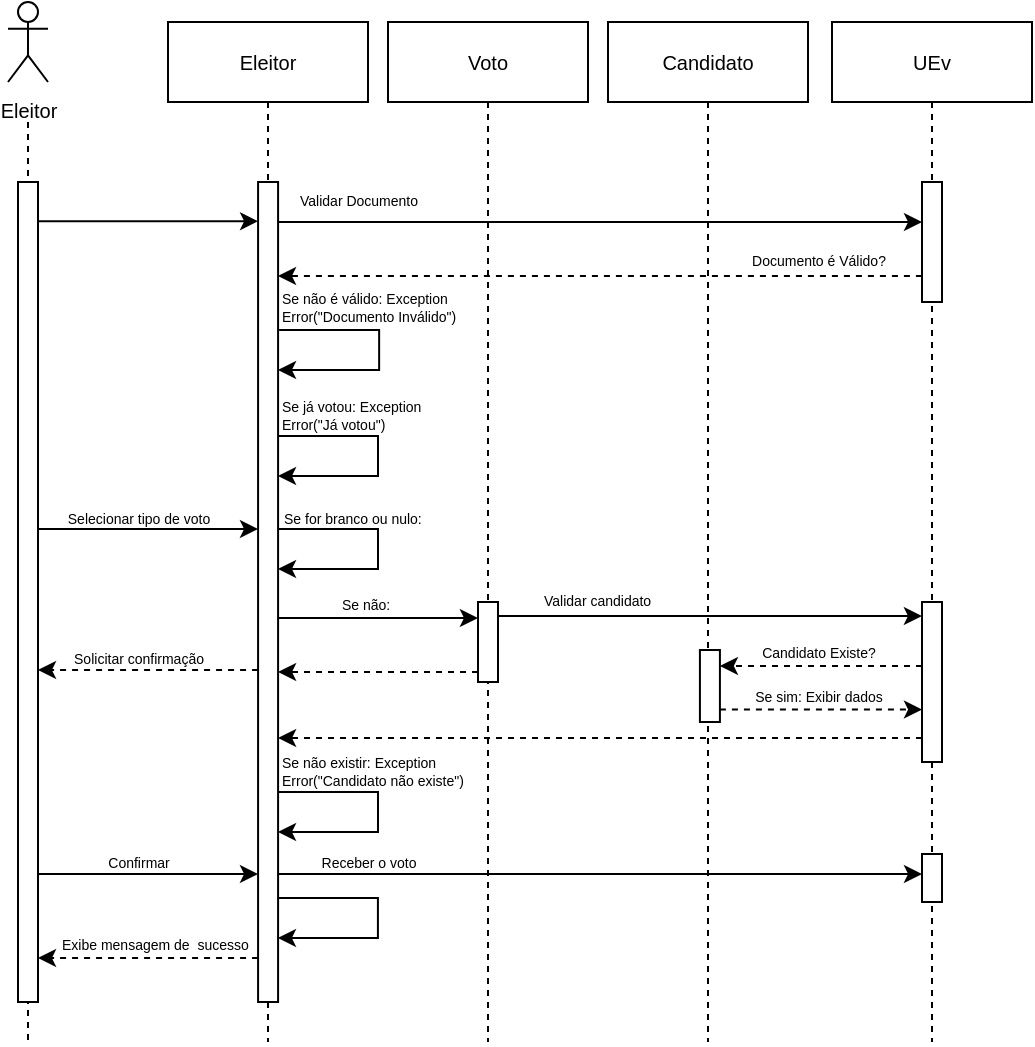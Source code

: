 <mxfile version="28.2.1">
  <diagram name="Página-1" id="Q3KTrH_Cg-qdvFPdpqpn">
    <mxGraphModel dx="1091" dy="431" grid="1" gridSize="10" guides="1" tooltips="1" connect="1" arrows="1" fold="1" page="1" pageScale="1" pageWidth="827" pageHeight="1169" math="0" shadow="0">
      <root>
        <mxCell id="0" />
        <mxCell id="1" parent="0" />
        <mxCell id="zSkQ0qeUGLdLpaIA1OXH-1" value="" style="endArrow=classic;html=1;rounded=0;" parent="1" edge="1">
          <mxGeometry width="50" height="50" relative="1" as="geometry">
            <mxPoint x="220" y="485" as="sourcePoint" />
            <mxPoint x="220" y="505" as="targetPoint" />
            <Array as="points">
              <mxPoint x="270" y="485" />
              <mxPoint x="270" y="505" />
            </Array>
          </mxGeometry>
        </mxCell>
        <mxCell id="KC689dKJg2cxtWyJ2wlT-29" value="" style="edgeStyle=none;rounded=0;orthogonalLoop=1;jettySize=auto;html=1;dashed=1;endArrow=none;endFill=0;" edge="1" parent="1">
          <mxGeometry relative="1" as="geometry">
            <mxPoint x="95" y="150" as="sourcePoint" />
            <mxPoint x="95" y="610" as="targetPoint" />
          </mxGeometry>
        </mxCell>
        <mxCell id="zSkQ0qeUGLdLpaIA1OXH-2" value="&lt;font style=&quot;font-size: 10px;&quot;&gt;Eleitor&lt;/font&gt;" style="shape=umlActor;verticalLabelPosition=bottom;verticalAlign=top;html=1;" parent="1" vertex="1">
          <mxGeometry x="85" y="90" width="20" height="40" as="geometry" />
        </mxCell>
        <mxCell id="zSkQ0qeUGLdLpaIA1OXH-3" style="rounded=0;orthogonalLoop=1;jettySize=auto;html=1;" parent="1" edge="1" target="zSkQ0qeUGLdLpaIA1OXH-71">
          <mxGeometry relative="1" as="geometry">
            <mxPoint x="100" y="199.6" as="sourcePoint" />
            <mxPoint x="200" y="200" as="targetPoint" />
          </mxGeometry>
        </mxCell>
        <mxCell id="zSkQ0qeUGLdLpaIA1OXH-4" value="" style="html=1;points=[[0,0,0,0,5],[0,1,0,0,-5],[1,0,0,0,5],[1,1,0,0,-5]];perimeter=orthogonalPerimeter;outlineConnect=0;targetShapes=umlLifeline;portConstraint=eastwest;newEdgeStyle={&quot;curved&quot;:0,&quot;rounded&quot;:0};" parent="1" vertex="1">
          <mxGeometry x="90" y="180" width="10" height="410" as="geometry" />
        </mxCell>
        <mxCell id="zSkQ0qeUGLdLpaIA1OXH-7" value="Validar Documento" style="text;html=1;align=center;verticalAlign=middle;resizable=0;points=[];autosize=1;strokeColor=none;fillColor=none;strokeWidth=1;fontSize=7;" parent="1" vertex="1">
          <mxGeometry x="220" y="180" width="80" height="20" as="geometry" />
        </mxCell>
        <mxCell id="zSkQ0qeUGLdLpaIA1OXH-9" value="&lt;font style=&quot;font-size: 10px;&quot;&gt;Eleitor&lt;/font&gt;" style="shape=umlLifeline;perimeter=lifelinePerimeter;whiteSpace=wrap;html=1;container=1;dropTarget=0;collapsible=0;recursiveResize=0;outlineConnect=0;portConstraint=eastwest;newEdgeStyle={&quot;curved&quot;:0,&quot;rounded&quot;:0};" parent="1" vertex="1">
          <mxGeometry x="165" y="100" width="100" height="510" as="geometry" />
        </mxCell>
        <mxCell id="zSkQ0qeUGLdLpaIA1OXH-10" value="&lt;font style=&quot;font-size: 10px;&quot;&gt;Voto&lt;/font&gt;" style="shape=umlLifeline;perimeter=lifelinePerimeter;whiteSpace=wrap;html=1;container=1;dropTarget=0;collapsible=0;recursiveResize=0;outlineConnect=0;portConstraint=eastwest;newEdgeStyle={&quot;curved&quot;:0,&quot;rounded&quot;:0};" parent="1" vertex="1">
          <mxGeometry x="275" y="100" width="100" height="510" as="geometry" />
        </mxCell>
        <mxCell id="zSkQ0qeUGLdLpaIA1OXH-71" value="" style="html=1;points=[[0,0,0,0,5],[0,1,0,0,-5],[1,0,0,0,5],[1,1,0,0,-5]];perimeter=orthogonalPerimeter;outlineConnect=0;targetShapes=umlLifeline;portConstraint=eastwest;newEdgeStyle={&quot;curved&quot;:0,&quot;rounded&quot;:0};" parent="zSkQ0qeUGLdLpaIA1OXH-10" vertex="1">
          <mxGeometry x="-64.96" y="80" width="10" height="410" as="geometry" />
        </mxCell>
        <mxCell id="zSkQ0qeUGLdLpaIA1OXH-20" value="&lt;font style=&quot;font-size: 10px;&quot;&gt;Candidato&lt;/font&gt;" style="shape=umlLifeline;perimeter=lifelinePerimeter;whiteSpace=wrap;html=1;container=1;dropTarget=0;collapsible=0;recursiveResize=0;outlineConnect=0;portConstraint=eastwest;newEdgeStyle={&quot;curved&quot;:0,&quot;rounded&quot;:0};" parent="1" vertex="1">
          <mxGeometry x="385" y="100" width="100" height="510" as="geometry" />
        </mxCell>
        <mxCell id="zSkQ0qeUGLdLpaIA1OXH-21" value="" style="html=1;points=[[0,0,0,0,5],[0,1,0,0,-5],[1,0,0,0,5],[1,1,0,0,-5]];perimeter=orthogonalPerimeter;outlineConnect=0;targetShapes=umlLifeline;portConstraint=eastwest;newEdgeStyle={&quot;curved&quot;:0,&quot;rounded&quot;:0};" parent="zSkQ0qeUGLdLpaIA1OXH-20" vertex="1">
          <mxGeometry x="45.96" y="314" width="10" height="36" as="geometry" />
        </mxCell>
        <mxCell id="zSkQ0qeUGLdLpaIA1OXH-22" value="&lt;div&gt;Se não existir:&amp;nbsp;&lt;span style=&quot;background-color: transparent; color: light-dark(rgb(0, 0, 0), rgb(255, 255, 255));&quot;&gt;Exception&lt;/span&gt;&lt;/div&gt;&lt;div&gt;&lt;span style=&quot;background-color: transparent; color: light-dark(rgb(0, 0, 0), rgb(255, 255, 255));&quot;&gt;Error(&quot;Candidato não existe&quot;)&lt;/span&gt;&lt;/div&gt;" style="text;html=1;align=left;verticalAlign=middle;resizable=0;points=[];autosize=1;strokeColor=none;fillColor=none;strokeWidth=1;fontSize=7;" parent="1" vertex="1">
          <mxGeometry x="219.96" y="460" width="110" height="30" as="geometry" />
        </mxCell>
        <mxCell id="zSkQ0qeUGLdLpaIA1OXH-23" value="&lt;font style=&quot;font-size: 10px;&quot;&gt;UEv&lt;/font&gt;" style="shape=umlLifeline;perimeter=lifelinePerimeter;whiteSpace=wrap;html=1;container=1;dropTarget=0;collapsible=0;recursiveResize=0;outlineConnect=0;portConstraint=eastwest;newEdgeStyle={&quot;curved&quot;:0,&quot;rounded&quot;:0};" parent="1" vertex="1">
          <mxGeometry x="497" y="100" width="100" height="510" as="geometry" />
        </mxCell>
        <mxCell id="zSkQ0qeUGLdLpaIA1OXH-24" value="" style="html=1;points=[[0,0,0,0,5],[0,1,0,0,-5],[1,0,0,0,5],[1,1,0,0,-5]];perimeter=orthogonalPerimeter;outlineConnect=0;targetShapes=umlLifeline;portConstraint=eastwest;newEdgeStyle={&quot;curved&quot;:0,&quot;rounded&quot;:0};" parent="zSkQ0qeUGLdLpaIA1OXH-23" vertex="1">
          <mxGeometry x="45" y="416" width="10" height="24" as="geometry" />
        </mxCell>
        <mxCell id="zJr1ICvHgbiMJY-cG0mA-15" value="" style="html=1;points=[[0,0,0,0,5],[0,1,0,0,-5],[1,0,0,0,5],[1,1,0,0,-5]];perimeter=orthogonalPerimeter;outlineConnect=0;targetShapes=umlLifeline;portConstraint=eastwest;newEdgeStyle={&quot;curved&quot;:0,&quot;rounded&quot;:0};" parent="zSkQ0qeUGLdLpaIA1OXH-23" vertex="1">
          <mxGeometry x="45" y="290" width="10" height="80" as="geometry" />
        </mxCell>
        <mxCell id="zSkQ0qeUGLdLpaIA1OXH-5" value="" style="html=1;points=[[0,0,0,0,5],[0,1,0,0,-5],[1,0,0,0,5],[1,1,0,0,-5]];perimeter=orthogonalPerimeter;outlineConnect=0;targetShapes=umlLifeline;portConstraint=eastwest;newEdgeStyle={&quot;curved&quot;:0,&quot;rounded&quot;:0};" parent="zSkQ0qeUGLdLpaIA1OXH-23" vertex="1">
          <mxGeometry x="45" y="80" width="10" height="60" as="geometry" />
        </mxCell>
        <mxCell id="zSkQ0qeUGLdLpaIA1OXH-25" value="" style="endArrow=classic;html=1;rounded=0;exitX=1;exitY=1;exitDx=0;exitDy=-5;exitPerimeter=0;" parent="1" edge="1">
          <mxGeometry width="50" height="50" relative="1" as="geometry">
            <mxPoint x="220.04" y="526" as="sourcePoint" />
            <mxPoint x="542" y="526" as="targetPoint" />
          </mxGeometry>
        </mxCell>
        <mxCell id="zSkQ0qeUGLdLpaIA1OXH-26" value="Receber o voto" style="text;html=1;align=center;verticalAlign=middle;resizable=0;points=[];autosize=1;strokeColor=none;fillColor=none;strokeWidth=1;fontSize=7;" parent="1" vertex="1">
          <mxGeometry x="229.96" y="511" width="70" height="20" as="geometry" />
        </mxCell>
        <mxCell id="zSkQ0qeUGLdLpaIA1OXH-29" value="" style="endArrow=classic;html=1;rounded=0;" parent="1" edge="1">
          <mxGeometry width="50" height="50" relative="1" as="geometry">
            <mxPoint x="220.57" y="254" as="sourcePoint" />
            <mxPoint x="219.999" y="274" as="targetPoint" />
            <Array as="points">
              <mxPoint x="270.57" y="254" />
              <mxPoint x="270.57" y="274" />
            </Array>
          </mxGeometry>
        </mxCell>
        <mxCell id="zSkQ0qeUGLdLpaIA1OXH-30" value="&lt;div&gt;Se não é válido:&amp;nbsp;&lt;span style=&quot;background-color: transparent; color: light-dark(rgb(0, 0, 0), rgb(255, 255, 255));&quot;&gt;Exception&lt;/span&gt;&lt;/div&gt;&lt;div&gt;&lt;span style=&quot;background-color: transparent; color: light-dark(rgb(0, 0, 0), rgb(255, 255, 255));&quot;&gt;Error(&quot;Documento Inválido&quot;)&lt;/span&gt;&lt;/div&gt;" style="text;html=1;align=left;verticalAlign=middle;resizable=0;points=[];autosize=1;strokeColor=none;fillColor=none;strokeWidth=1;fontSize=7;" parent="1" vertex="1">
          <mxGeometry x="220" y="228" width="110" height="30" as="geometry" />
        </mxCell>
        <mxCell id="zJr1ICvHgbiMJY-cG0mA-16" style="edgeStyle=orthogonalEdgeStyle;rounded=0;orthogonalLoop=1;jettySize=auto;html=1;curved=0;exitX=1;exitY=0;exitDx=0;exitDy=5;exitPerimeter=0;" parent="1" edge="1">
          <mxGeometry relative="1" as="geometry">
            <mxPoint x="329.96" y="397" as="sourcePoint" />
            <mxPoint x="541.96" y="397" as="targetPoint" />
            <Array as="points">
              <mxPoint x="489.96" y="397" />
              <mxPoint x="489.96" y="397" />
            </Array>
          </mxGeometry>
        </mxCell>
        <mxCell id="KC689dKJg2cxtWyJ2wlT-9" style="edgeStyle=none;rounded=0;orthogonalLoop=1;jettySize=auto;html=1;curved=0;exitX=0;exitY=1;exitDx=0;exitDy=-5;exitPerimeter=0;dashed=1;" edge="1" parent="1" source="zSkQ0qeUGLdLpaIA1OXH-6" target="zSkQ0qeUGLdLpaIA1OXH-71">
          <mxGeometry relative="1" as="geometry" />
        </mxCell>
        <mxCell id="zSkQ0qeUGLdLpaIA1OXH-6" value="" style="html=1;points=[[0,0,0,0,5],[0,1,0,0,-5],[1,0,0,0,5],[1,1,0,0,-5]];perimeter=orthogonalPerimeter;outlineConnect=0;targetShapes=umlLifeline;portConstraint=eastwest;newEdgeStyle={&quot;curved&quot;:0,&quot;rounded&quot;:0};" parent="1" vertex="1">
          <mxGeometry x="320" y="390" width="10" height="40" as="geometry" />
        </mxCell>
        <mxCell id="zSkQ0qeUGLdLpaIA1OXH-103" value="" style="endArrow=classic;html=1;rounded=0;" parent="1" edge="1">
          <mxGeometry width="50" height="50" relative="1" as="geometry">
            <mxPoint x="220" y="307" as="sourcePoint" />
            <mxPoint x="220" y="327" as="targetPoint" />
            <Array as="points">
              <mxPoint x="270" y="307" />
              <mxPoint x="270" y="327" />
            </Array>
          </mxGeometry>
        </mxCell>
        <mxCell id="zSkQ0qeUGLdLpaIA1OXH-106" value="&lt;div&gt;Se já votou:&amp;nbsp;&lt;span style=&quot;background-color: transparent; color: light-dark(rgb(0, 0, 0), rgb(255, 255, 255));&quot;&gt;Exception&lt;/span&gt;&lt;/div&gt;&lt;div&gt;&lt;span style=&quot;background-color: transparent; color: light-dark(rgb(0, 0, 0), rgb(255, 255, 255));&quot;&gt;Error(&quot;Já votou&quot;)&lt;/span&gt;&lt;/div&gt;" style="text;html=1;align=left;verticalAlign=middle;resizable=0;points=[];autosize=1;strokeColor=none;fillColor=none;strokeWidth=1;fontSize=7;" parent="1" vertex="1">
          <mxGeometry x="220" y="282" width="90" height="30" as="geometry" />
        </mxCell>
        <mxCell id="zSkQ0qeUGLdLpaIA1OXH-114" value="" style="endArrow=classic;html=1;rounded=0;" parent="1" edge="1">
          <mxGeometry width="50" height="50" relative="1" as="geometry">
            <mxPoint x="100" y="353.5" as="sourcePoint" />
            <mxPoint x="210" y="353.5" as="targetPoint" />
          </mxGeometry>
        </mxCell>
        <mxCell id="zSkQ0qeUGLdLpaIA1OXH-115" value="Selecionar tipo de voto" style="text;html=1;align=center;verticalAlign=middle;resizable=0;points=[];autosize=1;strokeColor=none;fillColor=none;strokeWidth=1;fontSize=7;" parent="1" vertex="1">
          <mxGeometry x="105" y="338.5" width="90" height="20" as="geometry" />
        </mxCell>
        <mxCell id="zJr1ICvHgbiMJY-cG0mA-3" style="edgeStyle=orthogonalEdgeStyle;rounded=0;orthogonalLoop=1;jettySize=auto;html=1;curved=0;dashed=1;" parent="1" edge="1">
          <mxGeometry relative="1" as="geometry">
            <mxPoint x="210.04" y="424" as="sourcePoint" />
            <mxPoint x="100" y="424" as="targetPoint" />
            <Array as="points">
              <mxPoint x="130" y="424" />
              <mxPoint x="130" y="424" />
            </Array>
          </mxGeometry>
        </mxCell>
        <mxCell id="zJr1ICvHgbiMJY-cG0mA-4" value="Solicitar confirmação" style="text;html=1;align=center;verticalAlign=middle;resizable=0;points=[];autosize=1;strokeColor=none;fillColor=none;strokeWidth=1;fontSize=7;" parent="1" vertex="1">
          <mxGeometry x="105" y="409" width="90" height="20" as="geometry" />
        </mxCell>
        <mxCell id="zJr1ICvHgbiMJY-cG0mA-5" value="" style="endArrow=classic;html=1;rounded=0;" parent="1" edge="1">
          <mxGeometry width="50" height="50" relative="1" as="geometry">
            <mxPoint x="100" y="526" as="sourcePoint" />
            <mxPoint x="210" y="526" as="targetPoint" />
          </mxGeometry>
        </mxCell>
        <mxCell id="zJr1ICvHgbiMJY-cG0mA-6" value="Confirmar" style="text;html=1;align=center;verticalAlign=middle;resizable=0;points=[];autosize=1;strokeColor=none;fillColor=none;strokeWidth=1;fontSize=7;" parent="1" vertex="1">
          <mxGeometry x="125" y="511" width="50" height="20" as="geometry" />
        </mxCell>
        <mxCell id="zJr1ICvHgbiMJY-cG0mA-7" value="" style="endArrow=classic;html=1;rounded=0;" parent="1" edge="1">
          <mxGeometry width="50" height="50" relative="1" as="geometry">
            <mxPoint x="220" y="353.5" as="sourcePoint" />
            <mxPoint x="220" y="373.5" as="targetPoint" />
            <Array as="points">
              <mxPoint x="270" y="353.5" />
              <mxPoint x="270" y="373.5" />
            </Array>
          </mxGeometry>
        </mxCell>
        <mxCell id="zJr1ICvHgbiMJY-cG0mA-8" value="&lt;div&gt;Se for branco ou nulo:&lt;/div&gt;" style="text;html=1;align=left;verticalAlign=middle;resizable=0;points=[];autosize=1;strokeColor=none;fillColor=none;strokeWidth=1;fontSize=7;" parent="1" vertex="1">
          <mxGeometry x="221" y="338.5" width="90" height="20" as="geometry" />
        </mxCell>
        <mxCell id="zJr1ICvHgbiMJY-cG0mA-10" style="edgeStyle=orthogonalEdgeStyle;rounded=0;orthogonalLoop=1;jettySize=auto;html=1;curved=0;" parent="1" edge="1">
          <mxGeometry relative="1" as="geometry">
            <Array as="points">
              <mxPoint x="299.96" y="398" />
              <mxPoint x="299.96" y="398" />
            </Array>
            <mxPoint x="220.0" y="398.0" as="sourcePoint" />
            <mxPoint x="319.96" y="398.0" as="targetPoint" />
          </mxGeometry>
        </mxCell>
        <mxCell id="zJr1ICvHgbiMJY-cG0mA-11" value="&lt;div&gt;Se não:&lt;/div&gt;" style="text;html=1;align=left;verticalAlign=middle;resizable=0;points=[];autosize=1;strokeColor=none;fillColor=none;strokeWidth=1;fontSize=7;" parent="1" vertex="1">
          <mxGeometry x="249.96" y="382" width="50" height="20" as="geometry" />
        </mxCell>
        <mxCell id="zJr1ICvHgbiMJY-cG0mA-14" style="rounded=0;orthogonalLoop=1;jettySize=auto;html=1;dashed=1;" parent="1" edge="1">
          <mxGeometry relative="1" as="geometry">
            <mxPoint x="542" y="422" as="sourcePoint" />
            <mxPoint x="440.96" y="422" as="targetPoint" />
          </mxGeometry>
        </mxCell>
        <mxCell id="zJr1ICvHgbiMJY-cG0mA-17" value="&lt;div&gt;Validar candidato&lt;/div&gt;" style="text;html=1;align=left;verticalAlign=middle;resizable=0;points=[];autosize=1;strokeColor=none;fillColor=none;strokeWidth=1;fontSize=7;" parent="1" vertex="1">
          <mxGeometry x="350.96" y="380" width="80" height="20" as="geometry" />
        </mxCell>
        <mxCell id="KC689dKJg2cxtWyJ2wlT-4" style="rounded=0;orthogonalLoop=1;jettySize=auto;html=1;" edge="1" parent="1" target="zSkQ0qeUGLdLpaIA1OXH-5">
          <mxGeometry relative="1" as="geometry">
            <mxPoint x="220" y="200.0" as="sourcePoint" />
            <mxPoint x="330" y="200.4" as="targetPoint" />
          </mxGeometry>
        </mxCell>
        <mxCell id="KC689dKJg2cxtWyJ2wlT-5" style="edgeStyle=none;rounded=0;orthogonalLoop=1;jettySize=auto;html=1;curved=0;exitX=0;exitY=1;exitDx=0;exitDy=-5;exitPerimeter=0;dashed=1;" edge="1" parent="1">
          <mxGeometry relative="1" as="geometry">
            <mxPoint x="541.96" y="227" as="sourcePoint" />
            <mxPoint x="220.0" y="227" as="targetPoint" />
          </mxGeometry>
        </mxCell>
        <mxCell id="KC689dKJg2cxtWyJ2wlT-6" value="Documento é Válido?" style="text;html=1;align=center;verticalAlign=middle;resizable=0;points=[];autosize=1;strokeColor=none;fillColor=none;fontSize=7;" vertex="1" parent="1">
          <mxGeometry x="445" y="210" width="90" height="20" as="geometry" />
        </mxCell>
        <mxCell id="KC689dKJg2cxtWyJ2wlT-8" value="&lt;font&gt;Candidato Existe?&lt;/font&gt;" style="text;html=1;align=center;verticalAlign=middle;resizable=0;points=[];autosize=1;strokeColor=none;fillColor=none;fontSize=7;" vertex="1" parent="1">
          <mxGeometry x="449.96" y="406" width="80" height="20" as="geometry" />
        </mxCell>
        <mxCell id="KC689dKJg2cxtWyJ2wlT-13" style="edgeStyle=none;rounded=0;orthogonalLoop=1;jettySize=auto;html=1;curved=0;dashed=1;" edge="1" parent="1">
          <mxGeometry relative="1" as="geometry">
            <mxPoint x="440.96" y="443.76" as="sourcePoint" />
            <mxPoint x="542" y="443.76" as="targetPoint" />
          </mxGeometry>
        </mxCell>
        <mxCell id="KC689dKJg2cxtWyJ2wlT-14" value="&lt;font style=&quot;font-size: 7px;&quot;&gt;Se sim: Exibir dados&lt;/font&gt;" style="text;html=1;align=center;verticalAlign=middle;resizable=0;points=[];autosize=1;strokeColor=none;fillColor=none;" vertex="1" parent="1">
          <mxGeometry x="445" y="421" width="90" height="30" as="geometry" />
        </mxCell>
        <mxCell id="KC689dKJg2cxtWyJ2wlT-15" style="edgeStyle=none;rounded=0;orthogonalLoop=1;jettySize=auto;html=1;curved=0;exitX=0;exitY=1;exitDx=0;exitDy=-5;exitPerimeter=0;dashed=1;" edge="1" parent="1">
          <mxGeometry relative="1" as="geometry">
            <mxPoint x="542" y="458" as="sourcePoint" />
            <mxPoint x="220.04" y="458" as="targetPoint" />
          </mxGeometry>
        </mxCell>
        <mxCell id="KC689dKJg2cxtWyJ2wlT-19" value="Exibe mensagem de&amp;nbsp; sucesso" style="text;html=1;align=left;verticalAlign=middle;resizable=0;points=[];autosize=1;strokeColor=none;fillColor=none;strokeWidth=1;fontSize=7;" vertex="1" parent="1">
          <mxGeometry x="110" y="552" width="120" height="20" as="geometry" />
        </mxCell>
        <mxCell id="KC689dKJg2cxtWyJ2wlT-20" value="" style="endArrow=classic;html=1;rounded=0;" edge="1" parent="1">
          <mxGeometry width="50" height="50" relative="1" as="geometry">
            <mxPoint x="219.96" y="538" as="sourcePoint" />
            <mxPoint x="219.96" y="558" as="targetPoint" />
            <Array as="points">
              <mxPoint x="269.96" y="538" />
              <mxPoint x="269.96" y="558" />
            </Array>
          </mxGeometry>
        </mxCell>
        <mxCell id="KC689dKJg2cxtWyJ2wlT-21" style="edgeStyle=none;rounded=0;orthogonalLoop=1;jettySize=auto;html=1;curved=0;exitX=0;exitY=1;exitDx=0;exitDy=-5;exitPerimeter=0;dashed=1;" edge="1" parent="1">
          <mxGeometry relative="1" as="geometry">
            <mxPoint x="210.04" y="568" as="sourcePoint" />
            <mxPoint x="100" y="568" as="targetPoint" />
          </mxGeometry>
        </mxCell>
      </root>
    </mxGraphModel>
  </diagram>
</mxfile>
